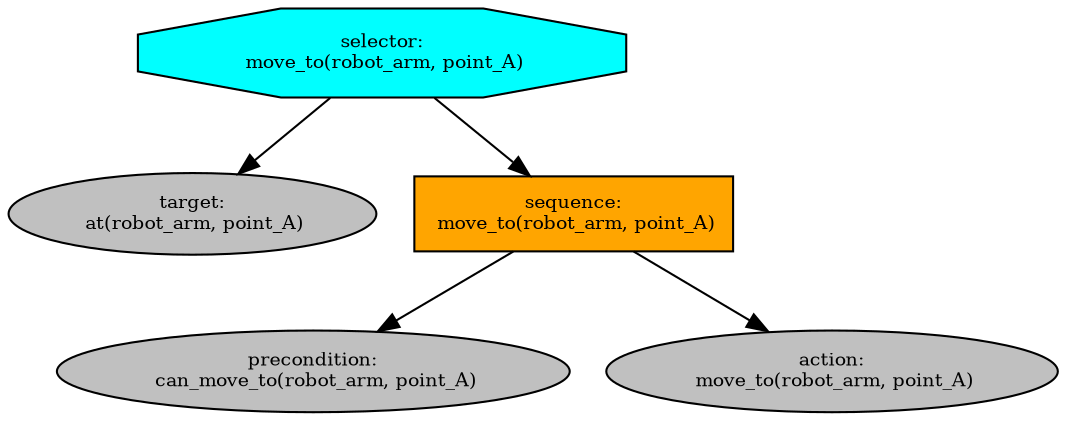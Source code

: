 digraph pastafarianism {
ordering=out;
graph [fontname="times-roman"];
node [fontname="times-roman"];
edge [fontname="times-roman"];
"selector:
 move_to(robot_arm, point_A)" [fillcolor=cyan, fontcolor=black, fontsize=9, label="selector:
 move_to(robot_arm, point_A)", shape=octagon, style=filled];
"target:
 at(robot_arm, point_A)" [fillcolor=gray, fontcolor=black, fontsize=9, label="target:
 at(robot_arm, point_A)", shape=ellipse, style=filled];
"selector:
 move_to(robot_arm, point_A)" -> "target:
 at(robot_arm, point_A)";
"sequence:
 move_to(robot_arm, point_A)" [fillcolor=orange, fontcolor=black, fontsize=9, label="sequence:
 move_to(robot_arm, point_A)", shape=box, style=filled];
"selector:
 move_to(robot_arm, point_A)" -> "sequence:
 move_to(robot_arm, point_A)";
"precondition:
 can_move_to(robot_arm, point_A)" [fillcolor=gray, fontcolor=black, fontsize=9, label="precondition:
 can_move_to(robot_arm, point_A)", shape=ellipse, style=filled];
"sequence:
 move_to(robot_arm, point_A)" -> "precondition:
 can_move_to(robot_arm, point_A)";
"action:
 move_to(robot_arm, point_A)" [fillcolor=gray, fontcolor=black, fontsize=9, label="action:
 move_to(robot_arm, point_A)", shape=ellipse, style=filled];
"sequence:
 move_to(robot_arm, point_A)" -> "action:
 move_to(robot_arm, point_A)";
}
